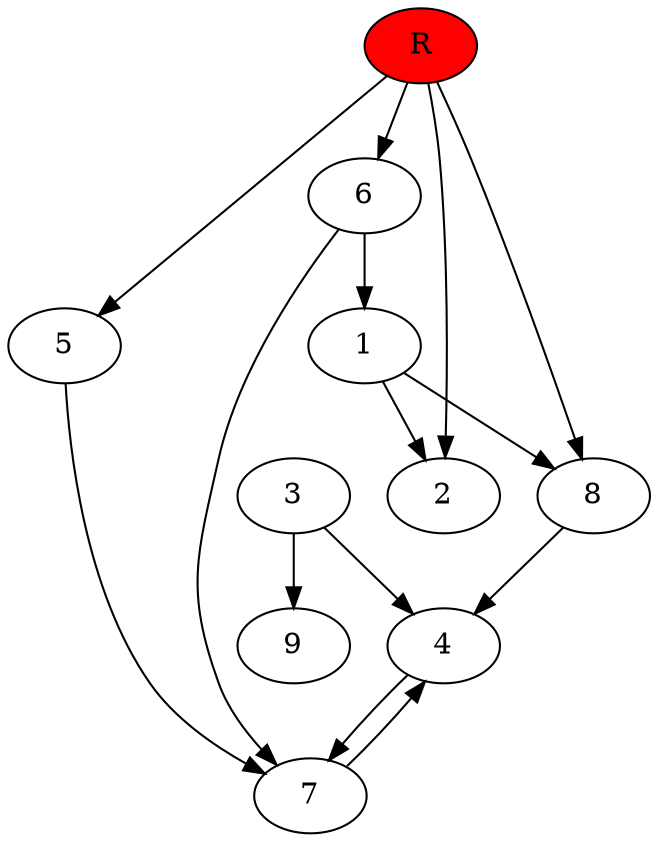 digraph prb14040 {
	1
	2
	3
	4
	5
	6
	7
	8
	R [fillcolor="#ff0000" style=filled]
	1 -> 2
	1 -> 8
	3 -> 4
	3 -> 9
	4 -> 7
	5 -> 7
	6 -> 1
	6 -> 7
	7 -> 4
	8 -> 4
	R -> 2
	R -> 5
	R -> 6
	R -> 8
}
